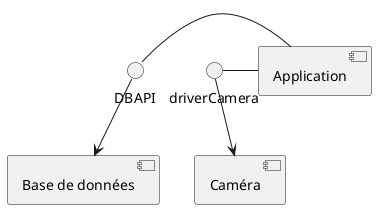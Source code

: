 @startuml Diagrame composants
[Base de données]
[Caméra]
interface driverCamera

DBAPI - [Application]
driverCamera - [Application]
driverCamera --> [Caméra]
DBAPI --> [Base de données]
@enduml
